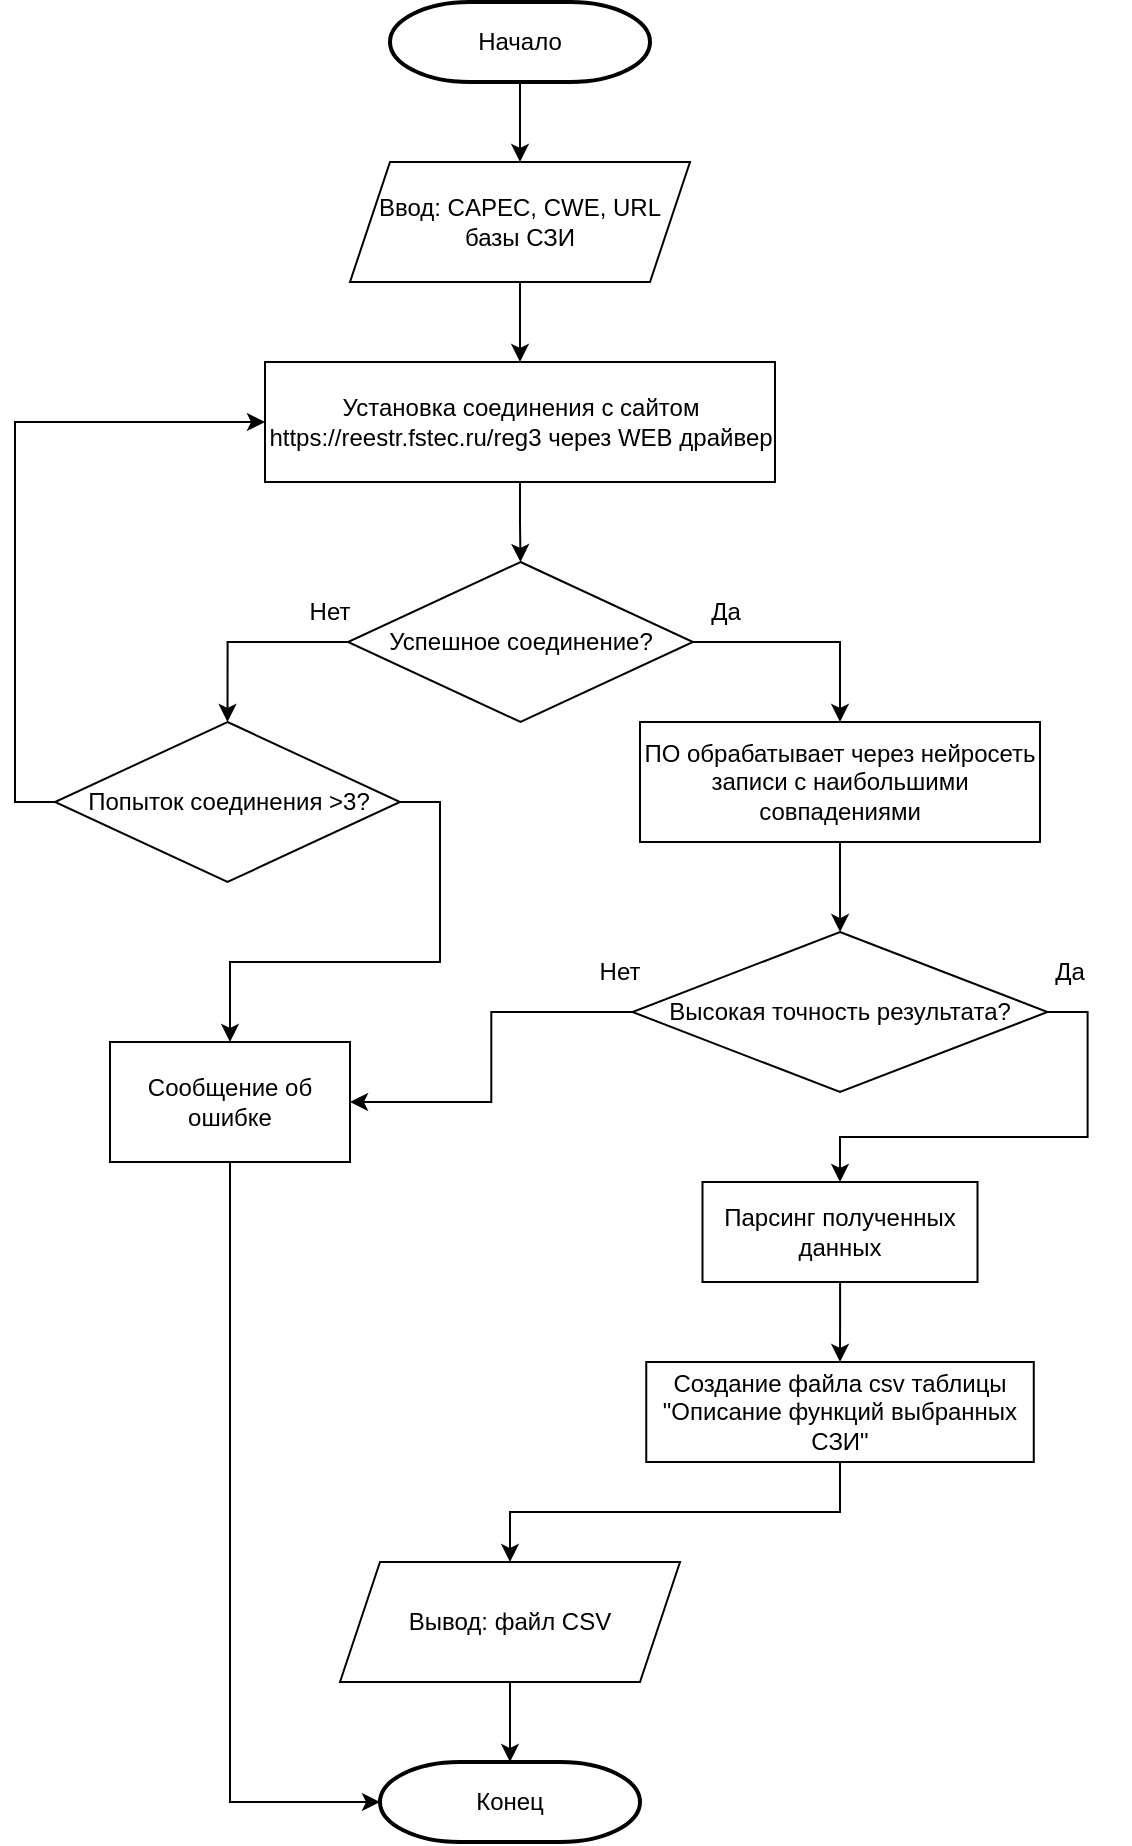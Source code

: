 <mxfile version="24.8.6">
  <diagram name="Страница — 1" id="FZuVYSKQKKseB5JXQPXO">
    <mxGraphModel dx="1386" dy="783" grid="1" gridSize="10" guides="1" tooltips="1" connect="1" arrows="1" fold="1" page="1" pageScale="1" pageWidth="827" pageHeight="1169" math="0" shadow="0">
      <root>
        <mxCell id="0" />
        <mxCell id="1" parent="0" />
        <mxCell id="h4m05iVEqOgtliCkyHRx-1" value="" style="edgeStyle=orthogonalEdgeStyle;rounded=0;orthogonalLoop=1;jettySize=auto;html=1;" edge="1" parent="1" source="h4m05iVEqOgtliCkyHRx-2" target="h4m05iVEqOgtliCkyHRx-5">
          <mxGeometry relative="1" as="geometry" />
        </mxCell>
        <mxCell id="h4m05iVEqOgtliCkyHRx-2" value="Начало" style="strokeWidth=2;html=1;shape=mxgraph.flowchart.terminator;whiteSpace=wrap;" vertex="1" parent="1">
          <mxGeometry x="360" y="40" width="130" height="40" as="geometry" />
        </mxCell>
        <mxCell id="h4m05iVEqOgtliCkyHRx-3" value="Конец" style="strokeWidth=2;html=1;shape=mxgraph.flowchart.terminator;whiteSpace=wrap;" vertex="1" parent="1">
          <mxGeometry x="355" y="920" width="130" height="40" as="geometry" />
        </mxCell>
        <mxCell id="h4m05iVEqOgtliCkyHRx-4" value="" style="edgeStyle=orthogonalEdgeStyle;rounded=0;orthogonalLoop=1;jettySize=auto;html=1;" edge="1" parent="1" source="h4m05iVEqOgtliCkyHRx-5" target="h4m05iVEqOgtliCkyHRx-7">
          <mxGeometry relative="1" as="geometry" />
        </mxCell>
        <mxCell id="h4m05iVEqOgtliCkyHRx-5" value="Ввод: CAPEC, CWE, URL базы СЗИ" style="shape=parallelogram;perimeter=parallelogramPerimeter;whiteSpace=wrap;html=1;fixedSize=1;" vertex="1" parent="1">
          <mxGeometry x="340" y="120" width="170" height="60" as="geometry" />
        </mxCell>
        <mxCell id="h4m05iVEqOgtliCkyHRx-6" value="" style="edgeStyle=orthogonalEdgeStyle;rounded=0;orthogonalLoop=1;jettySize=auto;html=1;" edge="1" parent="1" source="h4m05iVEqOgtliCkyHRx-7" target="h4m05iVEqOgtliCkyHRx-10">
          <mxGeometry relative="1" as="geometry" />
        </mxCell>
        <mxCell id="h4m05iVEqOgtliCkyHRx-7" value="Установка соединения с сайтом https://reestr.&lt;span style=&quot;background-color: initial;&quot;&gt;fstec.ru/&lt;/span&gt;&lt;span style=&quot;background-color: initial;&quot;&gt;reg3&lt;/span&gt;&amp;nbsp;через WEB драйвер" style="rounded=0;whiteSpace=wrap;html=1;" vertex="1" parent="1">
          <mxGeometry x="297.5" y="220" width="255" height="60" as="geometry" />
        </mxCell>
        <mxCell id="h4m05iVEqOgtliCkyHRx-8" style="edgeStyle=orthogonalEdgeStyle;rounded=0;orthogonalLoop=1;jettySize=auto;html=1;exitX=0;exitY=0.5;exitDx=0;exitDy=0;entryX=0.5;entryY=0;entryDx=0;entryDy=0;" edge="1" parent="1" source="h4m05iVEqOgtliCkyHRx-10" target="h4m05iVEqOgtliCkyHRx-13">
          <mxGeometry relative="1" as="geometry" />
        </mxCell>
        <mxCell id="h4m05iVEqOgtliCkyHRx-9" style="edgeStyle=orthogonalEdgeStyle;rounded=0;orthogonalLoop=1;jettySize=auto;html=1;exitX=1;exitY=0.5;exitDx=0;exitDy=0;entryX=0.5;entryY=0;entryDx=0;entryDy=0;" edge="1" parent="1" source="h4m05iVEqOgtliCkyHRx-10" target="h4m05iVEqOgtliCkyHRx-17">
          <mxGeometry relative="1" as="geometry" />
        </mxCell>
        <mxCell id="h4m05iVEqOgtliCkyHRx-10" value="Успешное соединение?" style="rhombus;whiteSpace=wrap;html=1;" vertex="1" parent="1">
          <mxGeometry x="339" y="320" width="172.5" height="80" as="geometry" />
        </mxCell>
        <mxCell id="h4m05iVEqOgtliCkyHRx-11" style="edgeStyle=orthogonalEdgeStyle;rounded=0;orthogonalLoop=1;jettySize=auto;html=1;exitX=1;exitY=0.5;exitDx=0;exitDy=0;entryX=0.5;entryY=0;entryDx=0;entryDy=0;" edge="1" parent="1" source="h4m05iVEqOgtliCkyHRx-13" target="h4m05iVEqOgtliCkyHRx-14">
          <mxGeometry relative="1" as="geometry" />
        </mxCell>
        <mxCell id="h4m05iVEqOgtliCkyHRx-12" style="edgeStyle=orthogonalEdgeStyle;rounded=0;orthogonalLoop=1;jettySize=auto;html=1;exitX=0;exitY=0.5;exitDx=0;exitDy=0;entryX=0;entryY=0.5;entryDx=0;entryDy=0;" edge="1" parent="1" source="h4m05iVEqOgtliCkyHRx-13" target="h4m05iVEqOgtliCkyHRx-7">
          <mxGeometry relative="1" as="geometry" />
        </mxCell>
        <mxCell id="h4m05iVEqOgtliCkyHRx-13" value="Попыток соединения &amp;gt;3?" style="rhombus;whiteSpace=wrap;html=1;" vertex="1" parent="1">
          <mxGeometry x="192.5" y="400" width="172.5" height="80" as="geometry" />
        </mxCell>
        <mxCell id="h4m05iVEqOgtliCkyHRx-14" value="Сообщение об ошибке" style="rounded=0;whiteSpace=wrap;html=1;" vertex="1" parent="1">
          <mxGeometry x="220" y="560" width="120" height="60" as="geometry" />
        </mxCell>
        <mxCell id="h4m05iVEqOgtliCkyHRx-15" style="edgeStyle=orthogonalEdgeStyle;rounded=0;orthogonalLoop=1;jettySize=auto;html=1;exitX=0.5;exitY=1;exitDx=0;exitDy=0;entryX=0;entryY=0.5;entryDx=0;entryDy=0;entryPerimeter=0;" edge="1" parent="1" source="h4m05iVEqOgtliCkyHRx-14" target="h4m05iVEqOgtliCkyHRx-3">
          <mxGeometry relative="1" as="geometry" />
        </mxCell>
        <mxCell id="h4m05iVEqOgtliCkyHRx-16" value="" style="edgeStyle=orthogonalEdgeStyle;rounded=0;orthogonalLoop=1;jettySize=auto;html=1;" edge="1" parent="1" source="h4m05iVEqOgtliCkyHRx-17" target="h4m05iVEqOgtliCkyHRx-20">
          <mxGeometry relative="1" as="geometry" />
        </mxCell>
        <mxCell id="h4m05iVEqOgtliCkyHRx-17" value="ПО обрабатывает через нейросеть записи с наибольшими совпадениями" style="rounded=0;whiteSpace=wrap;html=1;" vertex="1" parent="1">
          <mxGeometry x="485" y="400" width="200" height="60" as="geometry" />
        </mxCell>
        <mxCell id="h4m05iVEqOgtliCkyHRx-18" style="edgeStyle=orthogonalEdgeStyle;rounded=0;orthogonalLoop=1;jettySize=auto;html=1;exitX=0;exitY=0.5;exitDx=0;exitDy=0;entryX=1;entryY=0.5;entryDx=0;entryDy=0;" edge="1" parent="1" source="h4m05iVEqOgtliCkyHRx-20" target="h4m05iVEqOgtliCkyHRx-14">
          <mxGeometry relative="1" as="geometry" />
        </mxCell>
        <mxCell id="h4m05iVEqOgtliCkyHRx-19" style="edgeStyle=orthogonalEdgeStyle;rounded=0;orthogonalLoop=1;jettySize=auto;html=1;exitX=1;exitY=0.5;exitDx=0;exitDy=0;entryX=0.5;entryY=0;entryDx=0;entryDy=0;" edge="1" parent="1" source="h4m05iVEqOgtliCkyHRx-20" target="h4m05iVEqOgtliCkyHRx-22">
          <mxGeometry relative="1" as="geometry" />
        </mxCell>
        <mxCell id="h4m05iVEqOgtliCkyHRx-20" value="Высокая точность результата?" style="rhombus;whiteSpace=wrap;html=1;" vertex="1" parent="1">
          <mxGeometry x="481.25" y="505" width="207.5" height="80" as="geometry" />
        </mxCell>
        <mxCell id="h4m05iVEqOgtliCkyHRx-21" value="" style="edgeStyle=orthogonalEdgeStyle;rounded=0;orthogonalLoop=1;jettySize=auto;html=1;" edge="1" parent="1" source="h4m05iVEqOgtliCkyHRx-22" target="h4m05iVEqOgtliCkyHRx-24">
          <mxGeometry relative="1" as="geometry" />
        </mxCell>
        <mxCell id="h4m05iVEqOgtliCkyHRx-22" value="Парсинг полученных данных" style="rounded=0;whiteSpace=wrap;html=1;" vertex="1" parent="1">
          <mxGeometry x="516.25" y="630" width="137.5" height="50" as="geometry" />
        </mxCell>
        <mxCell id="h4m05iVEqOgtliCkyHRx-23" style="edgeStyle=orthogonalEdgeStyle;rounded=0;orthogonalLoop=1;jettySize=auto;html=1;exitX=0.5;exitY=1;exitDx=0;exitDy=0;entryX=0.5;entryY=0;entryDx=0;entryDy=0;" edge="1" parent="1" source="h4m05iVEqOgtliCkyHRx-24" target="h4m05iVEqOgtliCkyHRx-26">
          <mxGeometry relative="1" as="geometry" />
        </mxCell>
        <mxCell id="h4m05iVEqOgtliCkyHRx-24" value="Создание файла csv таблицы &quot;Описание функций выбранных СЗИ&quot;" style="rounded=0;whiteSpace=wrap;html=1;" vertex="1" parent="1">
          <mxGeometry x="488.13" y="720" width="193.75" height="50" as="geometry" />
        </mxCell>
        <mxCell id="h4m05iVEqOgtliCkyHRx-25" value="" style="edgeStyle=orthogonalEdgeStyle;rounded=0;orthogonalLoop=1;jettySize=auto;html=1;" edge="1" parent="1" source="h4m05iVEqOgtliCkyHRx-26" target="h4m05iVEqOgtliCkyHRx-3">
          <mxGeometry relative="1" as="geometry" />
        </mxCell>
        <mxCell id="h4m05iVEqOgtliCkyHRx-26" value="Вывод: файл CSV" style="shape=parallelogram;perimeter=parallelogramPerimeter;whiteSpace=wrap;html=1;fixedSize=1;" vertex="1" parent="1">
          <mxGeometry x="335" y="820" width="170" height="60" as="geometry" />
        </mxCell>
        <mxCell id="h4m05iVEqOgtliCkyHRx-27" value="Да" style="text;html=1;align=center;verticalAlign=middle;whiteSpace=wrap;rounded=0;" vertex="1" parent="1">
          <mxGeometry x="497.5" y="330" width="60" height="30" as="geometry" />
        </mxCell>
        <mxCell id="h4m05iVEqOgtliCkyHRx-28" value="Нет" style="text;html=1;align=center;verticalAlign=middle;whiteSpace=wrap;rounded=0;" vertex="1" parent="1">
          <mxGeometry x="300" y="330" width="60" height="30" as="geometry" />
        </mxCell>
        <mxCell id="h4m05iVEqOgtliCkyHRx-29" value="Да" style="text;html=1;align=center;verticalAlign=middle;whiteSpace=wrap;rounded=0;" vertex="1" parent="1">
          <mxGeometry x="670" y="510" width="60" height="30" as="geometry" />
        </mxCell>
        <mxCell id="h4m05iVEqOgtliCkyHRx-30" value="Нет" style="text;html=1;align=center;verticalAlign=middle;whiteSpace=wrap;rounded=0;" vertex="1" parent="1">
          <mxGeometry x="445" y="510" width="60" height="30" as="geometry" />
        </mxCell>
      </root>
    </mxGraphModel>
  </diagram>
</mxfile>
